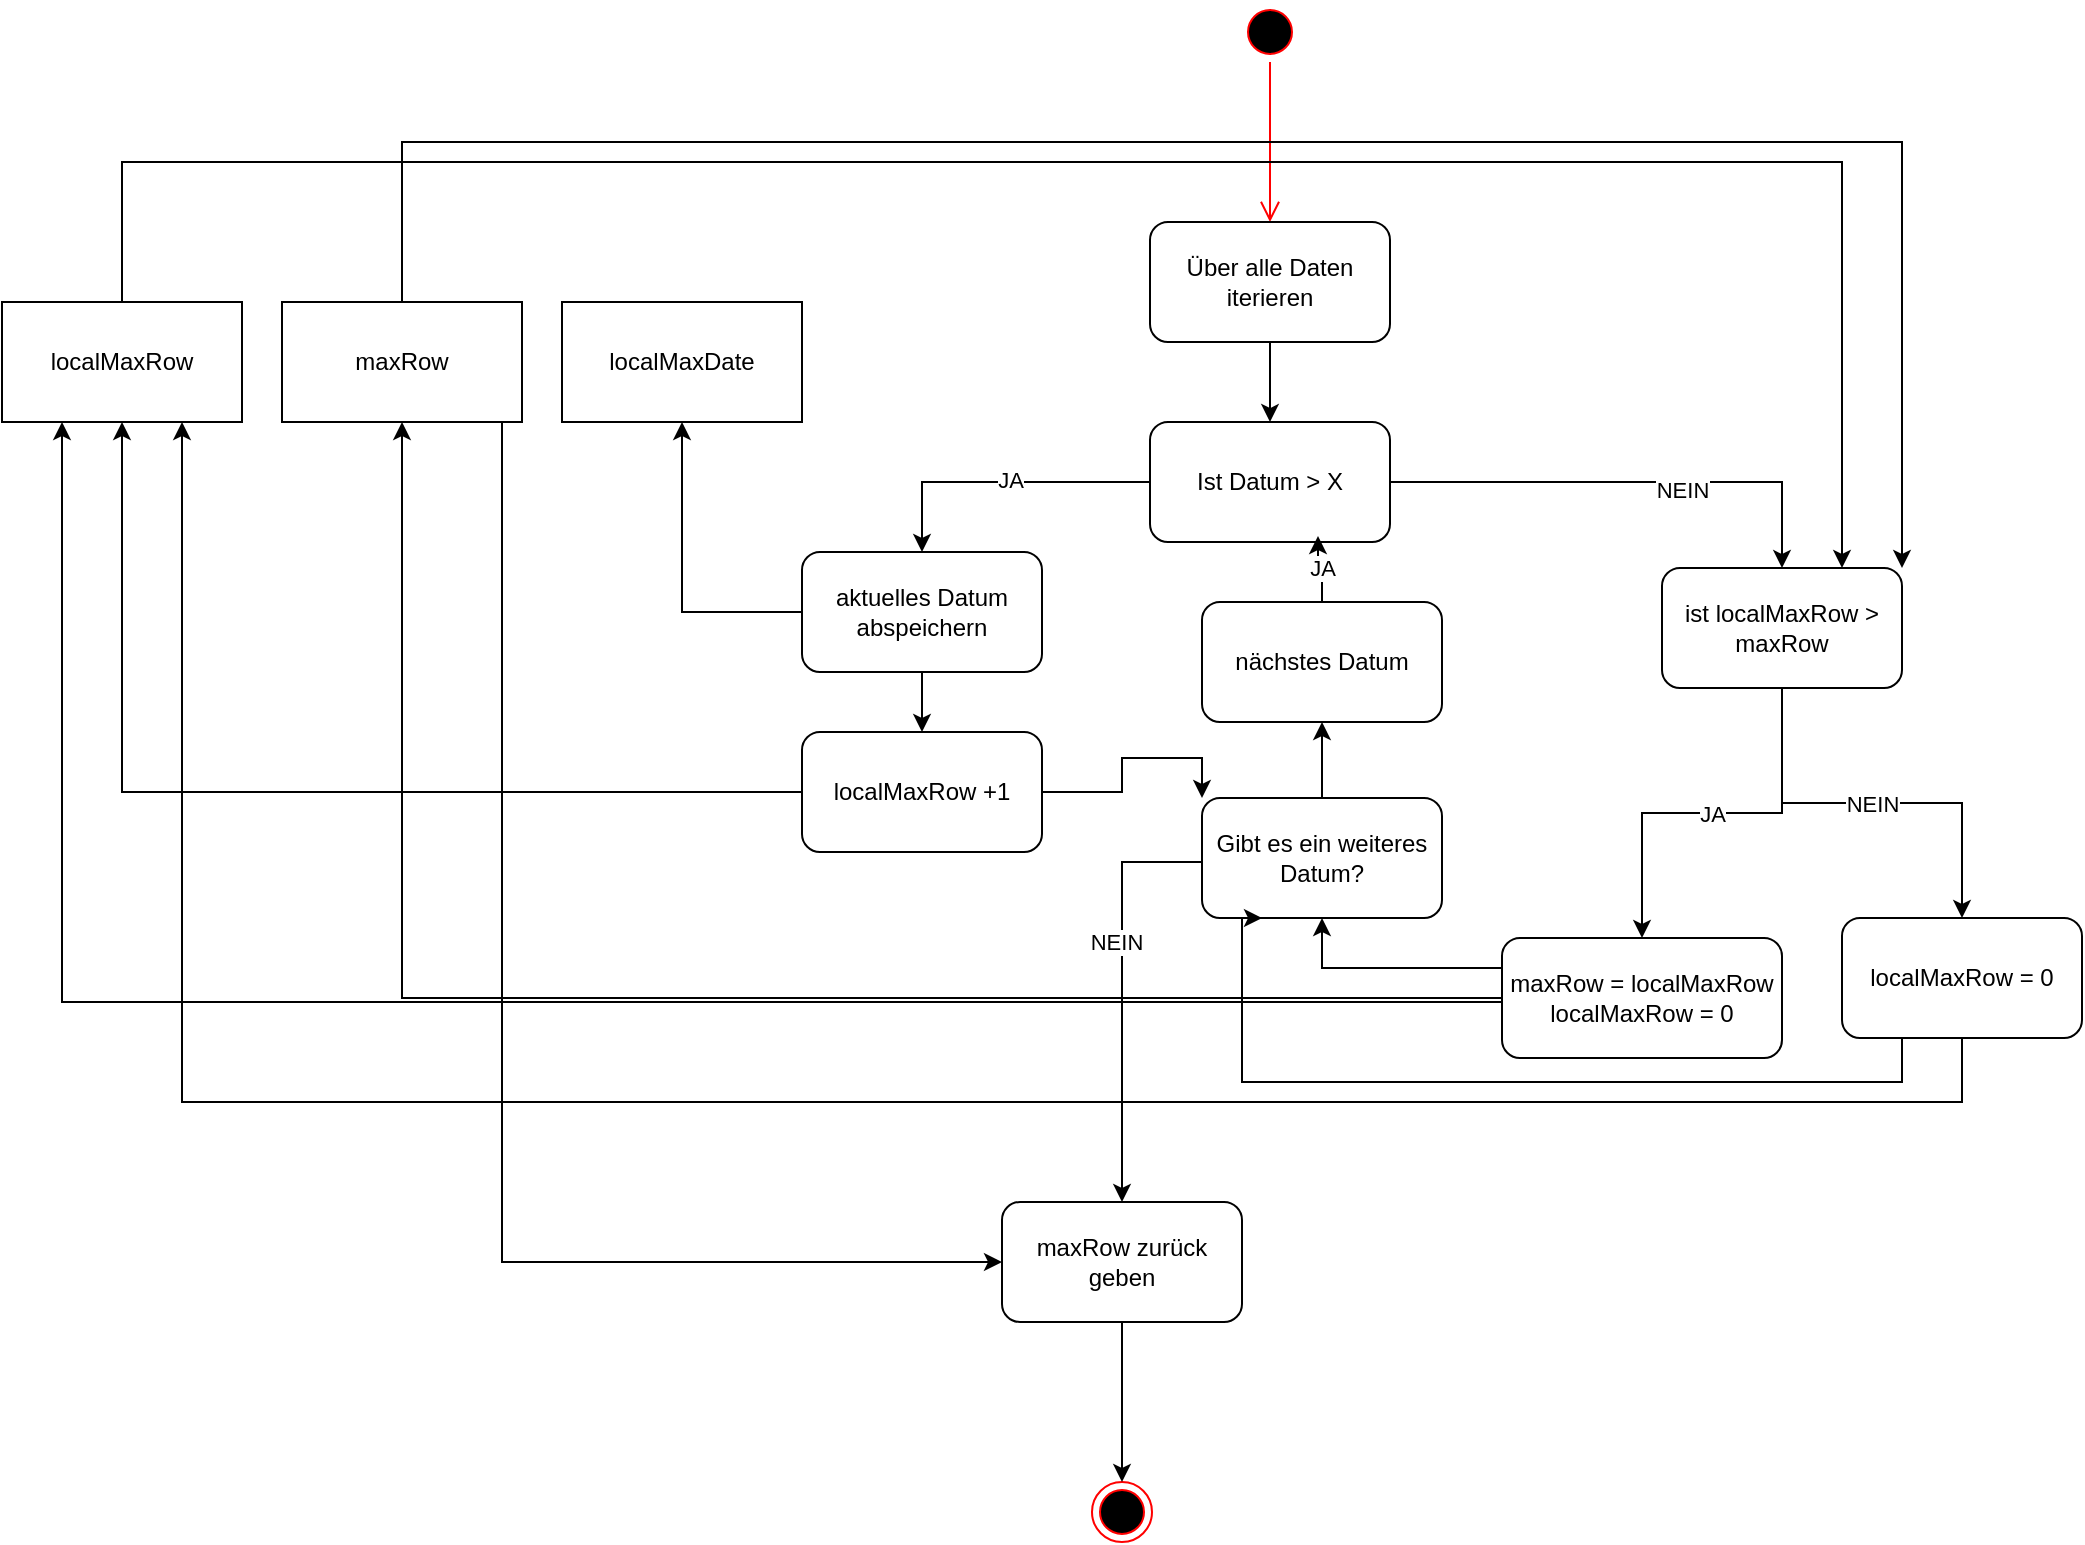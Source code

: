 <mxfile version="20.5.1" type="github">
  <diagram id="C5RBs43oDa-KdzZeNtuy" name="Page-1">
    <mxGraphModel dx="2273" dy="793" grid="1" gridSize="10" guides="1" tooltips="1" connect="1" arrows="1" fold="1" page="1" pageScale="1" pageWidth="827" pageHeight="1169" math="0" shadow="0">
      <root>
        <mxCell id="WIyWlLk6GJQsqaUBKTNV-0" />
        <mxCell id="WIyWlLk6GJQsqaUBKTNV-1" parent="WIyWlLk6GJQsqaUBKTNV-0" />
        <mxCell id="CuqAJXjLOqw71UBwj7a8-0" value="" style="ellipse;html=1;shape=startState;fillColor=#000000;strokeColor=#ff0000;" vertex="1" parent="WIyWlLk6GJQsqaUBKTNV-1">
          <mxGeometry x="399" y="120" width="30" height="30" as="geometry" />
        </mxCell>
        <mxCell id="CuqAJXjLOqw71UBwj7a8-1" value="" style="edgeStyle=orthogonalEdgeStyle;html=1;verticalAlign=bottom;endArrow=open;endSize=8;strokeColor=#ff0000;rounded=0;entryX=0.5;entryY=0;entryDx=0;entryDy=0;" edge="1" source="CuqAJXjLOqw71UBwj7a8-0" parent="WIyWlLk6GJQsqaUBKTNV-1" target="CuqAJXjLOqw71UBwj7a8-2">
          <mxGeometry relative="1" as="geometry">
            <mxPoint x="414" y="210" as="targetPoint" />
          </mxGeometry>
        </mxCell>
        <mxCell id="CuqAJXjLOqw71UBwj7a8-7" style="edgeStyle=orthogonalEdgeStyle;rounded=0;orthogonalLoop=1;jettySize=auto;html=1;entryX=0.5;entryY=0;entryDx=0;entryDy=0;" edge="1" parent="WIyWlLk6GJQsqaUBKTNV-1" source="CuqAJXjLOqw71UBwj7a8-2" target="CuqAJXjLOqw71UBwj7a8-5">
          <mxGeometry relative="1" as="geometry" />
        </mxCell>
        <mxCell id="CuqAJXjLOqw71UBwj7a8-2" value="Über alle Daten iterieren" style="rounded=1;whiteSpace=wrap;html=1;" vertex="1" parent="WIyWlLk6GJQsqaUBKTNV-1">
          <mxGeometry x="354" y="230" width="120" height="60" as="geometry" />
        </mxCell>
        <mxCell id="CuqAJXjLOqw71UBwj7a8-43" style="edgeStyle=orthogonalEdgeStyle;rounded=0;orthogonalLoop=1;jettySize=auto;html=1;entryX=0.75;entryY=0;entryDx=0;entryDy=0;exitX=0.5;exitY=0;exitDx=0;exitDy=0;" edge="1" parent="WIyWlLk6GJQsqaUBKTNV-1" source="CuqAJXjLOqw71UBwj7a8-15" target="CuqAJXjLOqw71UBwj7a8-21">
          <mxGeometry relative="1" as="geometry">
            <Array as="points">
              <mxPoint x="-160" y="200" />
              <mxPoint x="700" y="200" />
            </Array>
          </mxGeometry>
        </mxCell>
        <mxCell id="CuqAJXjLOqw71UBwj7a8-3" value="localMaxDate" style="rounded=0;whiteSpace=wrap;html=1;" vertex="1" parent="WIyWlLk6GJQsqaUBKTNV-1">
          <mxGeometry x="60" y="270" width="120" height="60" as="geometry" />
        </mxCell>
        <mxCell id="CuqAJXjLOqw71UBwj7a8-10" style="edgeStyle=orthogonalEdgeStyle;rounded=0;orthogonalLoop=1;jettySize=auto;html=1;entryX=0.5;entryY=0;entryDx=0;entryDy=0;" edge="1" parent="WIyWlLk6GJQsqaUBKTNV-1" source="CuqAJXjLOqw71UBwj7a8-5" target="CuqAJXjLOqw71UBwj7a8-21">
          <mxGeometry relative="1" as="geometry">
            <mxPoint x="620" y="360" as="targetPoint" />
          </mxGeometry>
        </mxCell>
        <mxCell id="CuqAJXjLOqw71UBwj7a8-13" value="&lt;div style=&quot;--original-color: rgb(0, 0, 0); --original-background-color: rgb(255, 255, 255);&quot;&gt;NEIN&lt;/div&gt;" style="edgeLabel;html=1;align=center;verticalAlign=middle;resizable=0;points=[];" vertex="1" connectable="0" parent="CuqAJXjLOqw71UBwj7a8-10">
          <mxGeometry x="0.22" y="-4" relative="1" as="geometry">
            <mxPoint as="offset" />
          </mxGeometry>
        </mxCell>
        <mxCell id="CuqAJXjLOqw71UBwj7a8-11" style="edgeStyle=orthogonalEdgeStyle;rounded=0;orthogonalLoop=1;jettySize=auto;html=1;entryX=0.5;entryY=0;entryDx=0;entryDy=0;exitX=0;exitY=0.5;exitDx=0;exitDy=0;" edge="1" parent="WIyWlLk6GJQsqaUBKTNV-1" source="CuqAJXjLOqw71UBwj7a8-5" target="CuqAJXjLOqw71UBwj7a8-9">
          <mxGeometry relative="1" as="geometry" />
        </mxCell>
        <mxCell id="CuqAJXjLOqw71UBwj7a8-12" value="JA" style="edgeLabel;html=1;align=center;verticalAlign=middle;resizable=0;points=[];" vertex="1" connectable="0" parent="CuqAJXjLOqw71UBwj7a8-11">
          <mxGeometry x="-0.06" y="-1" relative="1" as="geometry">
            <mxPoint as="offset" />
          </mxGeometry>
        </mxCell>
        <mxCell id="CuqAJXjLOqw71UBwj7a8-5" value="Ist Datum &amp;gt; X" style="rounded=1;whiteSpace=wrap;html=1;" vertex="1" parent="WIyWlLk6GJQsqaUBKTNV-1">
          <mxGeometry x="354" y="330" width="120" height="60" as="geometry" />
        </mxCell>
        <mxCell id="CuqAJXjLOqw71UBwj7a8-34" style="edgeStyle=orthogonalEdgeStyle;rounded=0;orthogonalLoop=1;jettySize=auto;html=1;entryX=0;entryY=0.5;entryDx=0;entryDy=0;" edge="1" parent="WIyWlLk6GJQsqaUBKTNV-1" source="CuqAJXjLOqw71UBwj7a8-6" target="CuqAJXjLOqw71UBwj7a8-33">
          <mxGeometry relative="1" as="geometry">
            <Array as="points">
              <mxPoint x="30" y="750" />
            </Array>
          </mxGeometry>
        </mxCell>
        <mxCell id="CuqAJXjLOqw71UBwj7a8-44" style="edgeStyle=orthogonalEdgeStyle;rounded=0;orthogonalLoop=1;jettySize=auto;html=1;entryX=1;entryY=0;entryDx=0;entryDy=0;exitX=0.5;exitY=0;exitDx=0;exitDy=0;" edge="1" parent="WIyWlLk6GJQsqaUBKTNV-1" source="CuqAJXjLOqw71UBwj7a8-6" target="CuqAJXjLOqw71UBwj7a8-21">
          <mxGeometry relative="1" as="geometry">
            <Array as="points">
              <mxPoint x="-20" y="190" />
              <mxPoint x="730" y="190" />
            </Array>
          </mxGeometry>
        </mxCell>
        <mxCell id="CuqAJXjLOqw71UBwj7a8-6" value="maxRow" style="rounded=0;whiteSpace=wrap;html=1;" vertex="1" parent="WIyWlLk6GJQsqaUBKTNV-1">
          <mxGeometry x="-80" y="270" width="120" height="60" as="geometry" />
        </mxCell>
        <mxCell id="CuqAJXjLOqw71UBwj7a8-31" value="&lt;div&gt;JA&lt;/div&gt;" style="edgeStyle=orthogonalEdgeStyle;rounded=0;orthogonalLoop=1;jettySize=auto;html=1;entryX=0.7;entryY=0.95;entryDx=0;entryDy=0;entryPerimeter=0;startArrow=none;" edge="1" parent="WIyWlLk6GJQsqaUBKTNV-1" source="CuqAJXjLOqw71UBwj7a8-37" target="CuqAJXjLOqw71UBwj7a8-5">
          <mxGeometry relative="1" as="geometry" />
        </mxCell>
        <mxCell id="CuqAJXjLOqw71UBwj7a8-32" style="edgeStyle=orthogonalEdgeStyle;rounded=0;orthogonalLoop=1;jettySize=auto;html=1;" edge="1" parent="WIyWlLk6GJQsqaUBKTNV-1" source="CuqAJXjLOqw71UBwj7a8-8" target="CuqAJXjLOqw71UBwj7a8-33">
          <mxGeometry relative="1" as="geometry">
            <mxPoint x="340" y="750" as="targetPoint" />
            <Array as="points">
              <mxPoint x="340" y="550" />
            </Array>
          </mxGeometry>
        </mxCell>
        <mxCell id="CuqAJXjLOqw71UBwj7a8-42" value="NEIN" style="edgeLabel;html=1;align=center;verticalAlign=middle;resizable=0;points=[];" vertex="1" connectable="0" parent="CuqAJXjLOqw71UBwj7a8-32">
          <mxGeometry x="-0.238" y="-3" relative="1" as="geometry">
            <mxPoint as="offset" />
          </mxGeometry>
        </mxCell>
        <mxCell id="CuqAJXjLOqw71UBwj7a8-40" value="" style="edgeStyle=orthogonalEdgeStyle;rounded=0;orthogonalLoop=1;jettySize=auto;html=1;" edge="1" parent="WIyWlLk6GJQsqaUBKTNV-1" source="CuqAJXjLOqw71UBwj7a8-8" target="CuqAJXjLOqw71UBwj7a8-37">
          <mxGeometry relative="1" as="geometry" />
        </mxCell>
        <mxCell id="CuqAJXjLOqw71UBwj7a8-8" value="Gibt es ein weiteres Datum?" style="rounded=1;whiteSpace=wrap;html=1;" vertex="1" parent="WIyWlLk6GJQsqaUBKTNV-1">
          <mxGeometry x="380" y="518" width="120" height="60" as="geometry" />
        </mxCell>
        <mxCell id="CuqAJXjLOqw71UBwj7a8-14" style="edgeStyle=orthogonalEdgeStyle;rounded=0;orthogonalLoop=1;jettySize=auto;html=1;entryX=0.5;entryY=1;entryDx=0;entryDy=0;exitX=0;exitY=0.5;exitDx=0;exitDy=0;" edge="1" parent="WIyWlLk6GJQsqaUBKTNV-1" source="CuqAJXjLOqw71UBwj7a8-9" target="CuqAJXjLOqw71UBwj7a8-3">
          <mxGeometry relative="1" as="geometry" />
        </mxCell>
        <mxCell id="CuqAJXjLOqw71UBwj7a8-19" value="" style="edgeStyle=orthogonalEdgeStyle;rounded=0;orthogonalLoop=1;jettySize=auto;html=1;" edge="1" parent="WIyWlLk6GJQsqaUBKTNV-1" source="CuqAJXjLOqw71UBwj7a8-9" target="CuqAJXjLOqw71UBwj7a8-18">
          <mxGeometry relative="1" as="geometry" />
        </mxCell>
        <mxCell id="CuqAJXjLOqw71UBwj7a8-9" value="aktuelles Datum abspeichern" style="rounded=1;whiteSpace=wrap;html=1;" vertex="1" parent="WIyWlLk6GJQsqaUBKTNV-1">
          <mxGeometry x="180" y="395" width="120" height="60" as="geometry" />
        </mxCell>
        <mxCell id="CuqAJXjLOqw71UBwj7a8-15" value="localMaxRow" style="rounded=0;whiteSpace=wrap;html=1;" vertex="1" parent="WIyWlLk6GJQsqaUBKTNV-1">
          <mxGeometry x="-220" y="270" width="120" height="60" as="geometry" />
        </mxCell>
        <mxCell id="CuqAJXjLOqw71UBwj7a8-20" style="edgeStyle=orthogonalEdgeStyle;rounded=0;orthogonalLoop=1;jettySize=auto;html=1;" edge="1" parent="WIyWlLk6GJQsqaUBKTNV-1" source="CuqAJXjLOqw71UBwj7a8-18" target="CuqAJXjLOqw71UBwj7a8-15">
          <mxGeometry relative="1" as="geometry" />
        </mxCell>
        <mxCell id="CuqAJXjLOqw71UBwj7a8-41" style="edgeStyle=orthogonalEdgeStyle;rounded=0;orthogonalLoop=1;jettySize=auto;html=1;entryX=0;entryY=0;entryDx=0;entryDy=0;" edge="1" parent="WIyWlLk6GJQsqaUBKTNV-1" source="CuqAJXjLOqw71UBwj7a8-18" target="CuqAJXjLOqw71UBwj7a8-8">
          <mxGeometry relative="1" as="geometry" />
        </mxCell>
        <mxCell id="CuqAJXjLOqw71UBwj7a8-18" value="localMaxRow +1" style="whiteSpace=wrap;html=1;rounded=1;" vertex="1" parent="WIyWlLk6GJQsqaUBKTNV-1">
          <mxGeometry x="180" y="485" width="120" height="60" as="geometry" />
        </mxCell>
        <mxCell id="CuqAJXjLOqw71UBwj7a8-23" value="JA" style="edgeStyle=orthogonalEdgeStyle;rounded=0;orthogonalLoop=1;jettySize=auto;html=1;" edge="1" parent="WIyWlLk6GJQsqaUBKTNV-1" source="CuqAJXjLOqw71UBwj7a8-21" target="CuqAJXjLOqw71UBwj7a8-22">
          <mxGeometry relative="1" as="geometry" />
        </mxCell>
        <mxCell id="CuqAJXjLOqw71UBwj7a8-25" value="NEIN" style="edgeStyle=orthogonalEdgeStyle;rounded=0;orthogonalLoop=1;jettySize=auto;html=1;" edge="1" parent="WIyWlLk6GJQsqaUBKTNV-1" source="CuqAJXjLOqw71UBwj7a8-21" target="CuqAJXjLOqw71UBwj7a8-24">
          <mxGeometry relative="1" as="geometry" />
        </mxCell>
        <mxCell id="CuqAJXjLOqw71UBwj7a8-21" value="ist localMaxRow &amp;gt; maxRow" style="rounded=1;whiteSpace=wrap;html=1;" vertex="1" parent="WIyWlLk6GJQsqaUBKTNV-1">
          <mxGeometry x="610" y="403" width="120" height="60" as="geometry" />
        </mxCell>
        <mxCell id="CuqAJXjLOqw71UBwj7a8-26" style="edgeStyle=orthogonalEdgeStyle;rounded=0;orthogonalLoop=1;jettySize=auto;html=1;entryX=0.25;entryY=1;entryDx=0;entryDy=0;" edge="1" parent="WIyWlLk6GJQsqaUBKTNV-1" source="CuqAJXjLOqw71UBwj7a8-22" target="CuqAJXjLOqw71UBwj7a8-15">
          <mxGeometry relative="1" as="geometry">
            <Array as="points">
              <mxPoint x="-190" y="620" />
            </Array>
          </mxGeometry>
        </mxCell>
        <mxCell id="CuqAJXjLOqw71UBwj7a8-27" style="edgeStyle=orthogonalEdgeStyle;rounded=0;orthogonalLoop=1;jettySize=auto;html=1;entryX=0.5;entryY=1;entryDx=0;entryDy=0;" edge="1" parent="WIyWlLk6GJQsqaUBKTNV-1" source="CuqAJXjLOqw71UBwj7a8-22" target="CuqAJXjLOqw71UBwj7a8-6">
          <mxGeometry relative="1" as="geometry" />
        </mxCell>
        <mxCell id="CuqAJXjLOqw71UBwj7a8-28" style="edgeStyle=orthogonalEdgeStyle;rounded=0;orthogonalLoop=1;jettySize=auto;html=1;entryX=0.5;entryY=1;entryDx=0;entryDy=0;exitX=0;exitY=0.25;exitDx=0;exitDy=0;" edge="1" parent="WIyWlLk6GJQsqaUBKTNV-1" source="CuqAJXjLOqw71UBwj7a8-22" target="CuqAJXjLOqw71UBwj7a8-8">
          <mxGeometry relative="1" as="geometry" />
        </mxCell>
        <mxCell id="CuqAJXjLOqw71UBwj7a8-22" value="&lt;div&gt;maxRow = localMaxRow&lt;br&gt;&lt;/div&gt;&lt;div&gt;localMaxRow = 0&lt;/div&gt;" style="whiteSpace=wrap;html=1;rounded=1;" vertex="1" parent="WIyWlLk6GJQsqaUBKTNV-1">
          <mxGeometry x="530" y="588" width="140" height="60" as="geometry" />
        </mxCell>
        <mxCell id="CuqAJXjLOqw71UBwj7a8-29" style="edgeStyle=orthogonalEdgeStyle;rounded=0;orthogonalLoop=1;jettySize=auto;html=1;entryX=0.75;entryY=1;entryDx=0;entryDy=0;exitX=0.5;exitY=1;exitDx=0;exitDy=0;" edge="1" parent="WIyWlLk6GJQsqaUBKTNV-1" source="CuqAJXjLOqw71UBwj7a8-24" target="CuqAJXjLOqw71UBwj7a8-15">
          <mxGeometry relative="1" as="geometry">
            <Array as="points">
              <mxPoint x="760" y="670" />
              <mxPoint x="-130" y="670" />
            </Array>
          </mxGeometry>
        </mxCell>
        <mxCell id="CuqAJXjLOqw71UBwj7a8-30" style="edgeStyle=orthogonalEdgeStyle;rounded=0;orthogonalLoop=1;jettySize=auto;html=1;entryX=0.25;entryY=1;entryDx=0;entryDy=0;exitX=0.25;exitY=1;exitDx=0;exitDy=0;" edge="1" parent="WIyWlLk6GJQsqaUBKTNV-1" source="CuqAJXjLOqw71UBwj7a8-24" target="CuqAJXjLOqw71UBwj7a8-8">
          <mxGeometry relative="1" as="geometry">
            <Array as="points">
              <mxPoint x="730" y="660" />
              <mxPoint x="400" y="660" />
              <mxPoint x="400" y="578" />
            </Array>
          </mxGeometry>
        </mxCell>
        <mxCell id="CuqAJXjLOqw71UBwj7a8-24" value="localMaxRow = 0" style="whiteSpace=wrap;html=1;rounded=1;" vertex="1" parent="WIyWlLk6GJQsqaUBKTNV-1">
          <mxGeometry x="700" y="578" width="120" height="60" as="geometry" />
        </mxCell>
        <mxCell id="CuqAJXjLOqw71UBwj7a8-33" value="maxRow zurück geben" style="rounded=1;whiteSpace=wrap;html=1;" vertex="1" parent="WIyWlLk6GJQsqaUBKTNV-1">
          <mxGeometry x="280" y="720" width="120" height="60" as="geometry" />
        </mxCell>
        <mxCell id="CuqAJXjLOqw71UBwj7a8-35" value="" style="ellipse;html=1;shape=endState;fillColor=#000000;strokeColor=#ff0000;" vertex="1" parent="WIyWlLk6GJQsqaUBKTNV-1">
          <mxGeometry x="325" y="860" width="30" height="30" as="geometry" />
        </mxCell>
        <mxCell id="CuqAJXjLOqw71UBwj7a8-36" value="" style="edgeStyle=orthogonalEdgeStyle;rounded=0;orthogonalLoop=1;jettySize=auto;html=1;" edge="1" parent="WIyWlLk6GJQsqaUBKTNV-1" source="CuqAJXjLOqw71UBwj7a8-33" target="CuqAJXjLOqw71UBwj7a8-35">
          <mxGeometry relative="1" as="geometry" />
        </mxCell>
        <mxCell id="CuqAJXjLOqw71UBwj7a8-37" value="nächstes Datum" style="rounded=1;whiteSpace=wrap;html=1;" vertex="1" parent="WIyWlLk6GJQsqaUBKTNV-1">
          <mxGeometry x="380" y="420" width="120" height="60" as="geometry" />
        </mxCell>
      </root>
    </mxGraphModel>
  </diagram>
</mxfile>
